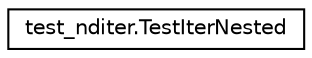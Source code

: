 digraph "Graphical Class Hierarchy"
{
 // LATEX_PDF_SIZE
  edge [fontname="Helvetica",fontsize="10",labelfontname="Helvetica",labelfontsize="10"];
  node [fontname="Helvetica",fontsize="10",shape=record];
  rankdir="LR";
  Node0 [label="test_nditer.TestIterNested",height=0.2,width=0.4,color="black", fillcolor="white", style="filled",URL="$classtest__nditer_1_1TestIterNested.html",tooltip=" "];
}
